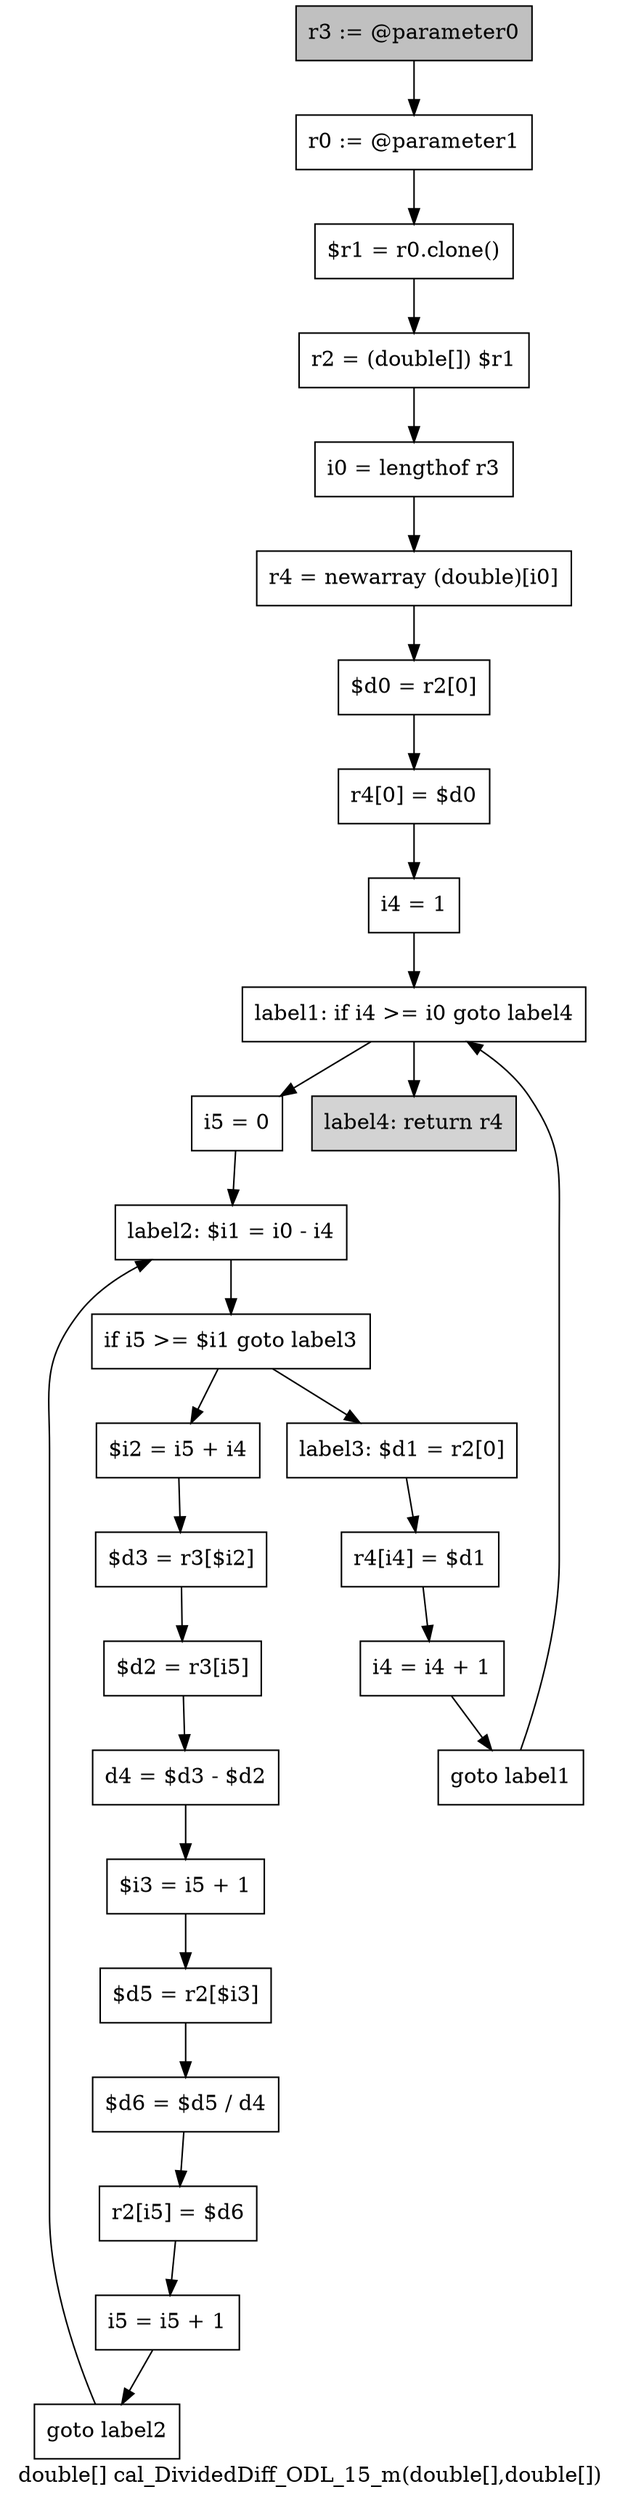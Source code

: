 digraph "double[] cal_DividedDiff_ODL_15_m(double[],double[])" {
    label="double[] cal_DividedDiff_ODL_15_m(double[],double[])";
    node [shape=box];
    "0" [style=filled,fillcolor=gray,label="r3 := @parameter0",];
    "1" [label="r0 := @parameter1",];
    "0"->"1";
    "2" [label="$r1 = r0.clone()",];
    "1"->"2";
    "3" [label="r2 = (double[]) $r1",];
    "2"->"3";
    "4" [label="i0 = lengthof r3",];
    "3"->"4";
    "5" [label="r4 = newarray (double)[i0]",];
    "4"->"5";
    "6" [label="$d0 = r2[0]",];
    "5"->"6";
    "7" [label="r4[0] = $d0",];
    "6"->"7";
    "8" [label="i4 = 1",];
    "7"->"8";
    "9" [label="label1: if i4 >= i0 goto label4",];
    "8"->"9";
    "10" [label="i5 = 0",];
    "9"->"10";
    "27" [style=filled,fillcolor=lightgray,label="label4: return r4",];
    "9"->"27";
    "11" [label="label2: $i1 = i0 - i4",];
    "10"->"11";
    "12" [label="if i5 >= $i1 goto label3",];
    "11"->"12";
    "13" [label="$i2 = i5 + i4",];
    "12"->"13";
    "23" [label="label3: $d1 = r2[0]",];
    "12"->"23";
    "14" [label="$d3 = r3[$i2]",];
    "13"->"14";
    "15" [label="$d2 = r3[i5]",];
    "14"->"15";
    "16" [label="d4 = $d3 - $d2",];
    "15"->"16";
    "17" [label="$i3 = i5 + 1",];
    "16"->"17";
    "18" [label="$d5 = r2[$i3]",];
    "17"->"18";
    "19" [label="$d6 = $d5 / d4",];
    "18"->"19";
    "20" [label="r2[i5] = $d6",];
    "19"->"20";
    "21" [label="i5 = i5 + 1",];
    "20"->"21";
    "22" [label="goto label2",];
    "21"->"22";
    "22"->"11";
    "24" [label="r4[i4] = $d1",];
    "23"->"24";
    "25" [label="i4 = i4 + 1",];
    "24"->"25";
    "26" [label="goto label1",];
    "25"->"26";
    "26"->"9";
}

